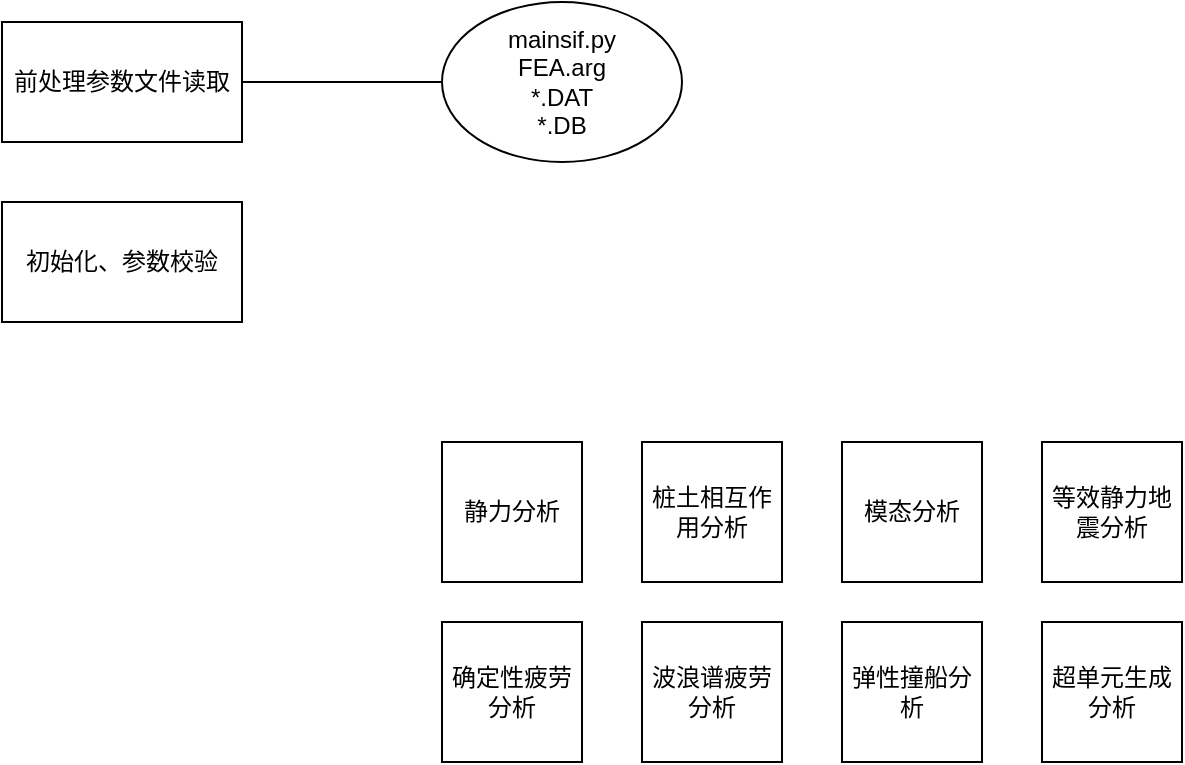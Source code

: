 <mxfile version="28.2.3">
  <diagram name="Page-1" id="9HMh4EO05H7oTtYkU9SI">
    <mxGraphModel dx="878" dy="568" grid="1" gridSize="10" guides="1" tooltips="1" connect="1" arrows="1" fold="1" page="1" pageScale="1" pageWidth="827" pageHeight="1169" math="0" shadow="0">
      <root>
        <mxCell id="0" />
        <mxCell id="1" parent="0" />
        <mxCell id="oBnjBesArjTpfoqyC0Vt-4" style="edgeStyle=orthogonalEdgeStyle;rounded=0;orthogonalLoop=1;jettySize=auto;html=1;entryX=0;entryY=0.5;entryDx=0;entryDy=0;shape=filledEdge;fillColor=default;strokeColor=default;endArrow=none;endFill=0;" edge="1" parent="1" source="oBnjBesArjTpfoqyC0Vt-1" target="oBnjBesArjTpfoqyC0Vt-3">
          <mxGeometry relative="1" as="geometry" />
        </mxCell>
        <mxCell id="oBnjBesArjTpfoqyC0Vt-1" value="前处理参数文件读取" style="rounded=0;whiteSpace=wrap;html=1;textShadow=0;" vertex="1" parent="1">
          <mxGeometry x="280" y="100" width="120" height="60" as="geometry" />
        </mxCell>
        <mxCell id="oBnjBesArjTpfoqyC0Vt-2" value="初始化、参数校验" style="rounded=0;whiteSpace=wrap;html=1;textShadow=0;" vertex="1" parent="1">
          <mxGeometry x="280" y="190" width="120" height="60" as="geometry" />
        </mxCell>
        <mxCell id="oBnjBesArjTpfoqyC0Vt-3" value="mainsif.py&lt;div&gt;FEA.arg&lt;/div&gt;&lt;div&gt;*.DAT&lt;/div&gt;&lt;div&gt;*.DB&lt;/div&gt;" style="ellipse;whiteSpace=wrap;html=1;" vertex="1" parent="1">
          <mxGeometry x="500" y="90" width="120" height="80" as="geometry" />
        </mxCell>
        <mxCell id="oBnjBesArjTpfoqyC0Vt-5" value="静力分析" style="whiteSpace=wrap;html=1;aspect=fixed;" vertex="1" parent="1">
          <mxGeometry x="500" y="310" width="70" height="70" as="geometry" />
        </mxCell>
        <mxCell id="oBnjBesArjTpfoqyC0Vt-6" value="桩土相互作用分析" style="whiteSpace=wrap;html=1;aspect=fixed;" vertex="1" parent="1">
          <mxGeometry x="600" y="310" width="70" height="70" as="geometry" />
        </mxCell>
        <mxCell id="oBnjBesArjTpfoqyC0Vt-7" value="模态分析" style="whiteSpace=wrap;html=1;aspect=fixed;" vertex="1" parent="1">
          <mxGeometry x="700" y="310" width="70" height="70" as="geometry" />
        </mxCell>
        <mxCell id="oBnjBesArjTpfoqyC0Vt-8" value="等效静力地震分析" style="whiteSpace=wrap;html=1;aspect=fixed;" vertex="1" parent="1">
          <mxGeometry x="800" y="310" width="70" height="70" as="geometry" />
        </mxCell>
        <mxCell id="oBnjBesArjTpfoqyC0Vt-9" value="超单元生成分析" style="whiteSpace=wrap;html=1;aspect=fixed;" vertex="1" parent="1">
          <mxGeometry x="800" y="400" width="70" height="70" as="geometry" />
        </mxCell>
        <mxCell id="oBnjBesArjTpfoqyC0Vt-10" value="确定性疲劳分析" style="whiteSpace=wrap;html=1;aspect=fixed;" vertex="1" parent="1">
          <mxGeometry x="500" y="400" width="70" height="70" as="geometry" />
        </mxCell>
        <mxCell id="oBnjBesArjTpfoqyC0Vt-11" value="波浪谱疲劳分析" style="whiteSpace=wrap;html=1;aspect=fixed;" vertex="1" parent="1">
          <mxGeometry x="600" y="400" width="70" height="70" as="geometry" />
        </mxCell>
        <mxCell id="oBnjBesArjTpfoqyC0Vt-12" value="弹性撞船分析" style="whiteSpace=wrap;html=1;aspect=fixed;" vertex="1" parent="1">
          <mxGeometry x="700" y="400" width="70" height="70" as="geometry" />
        </mxCell>
      </root>
    </mxGraphModel>
  </diagram>
</mxfile>
